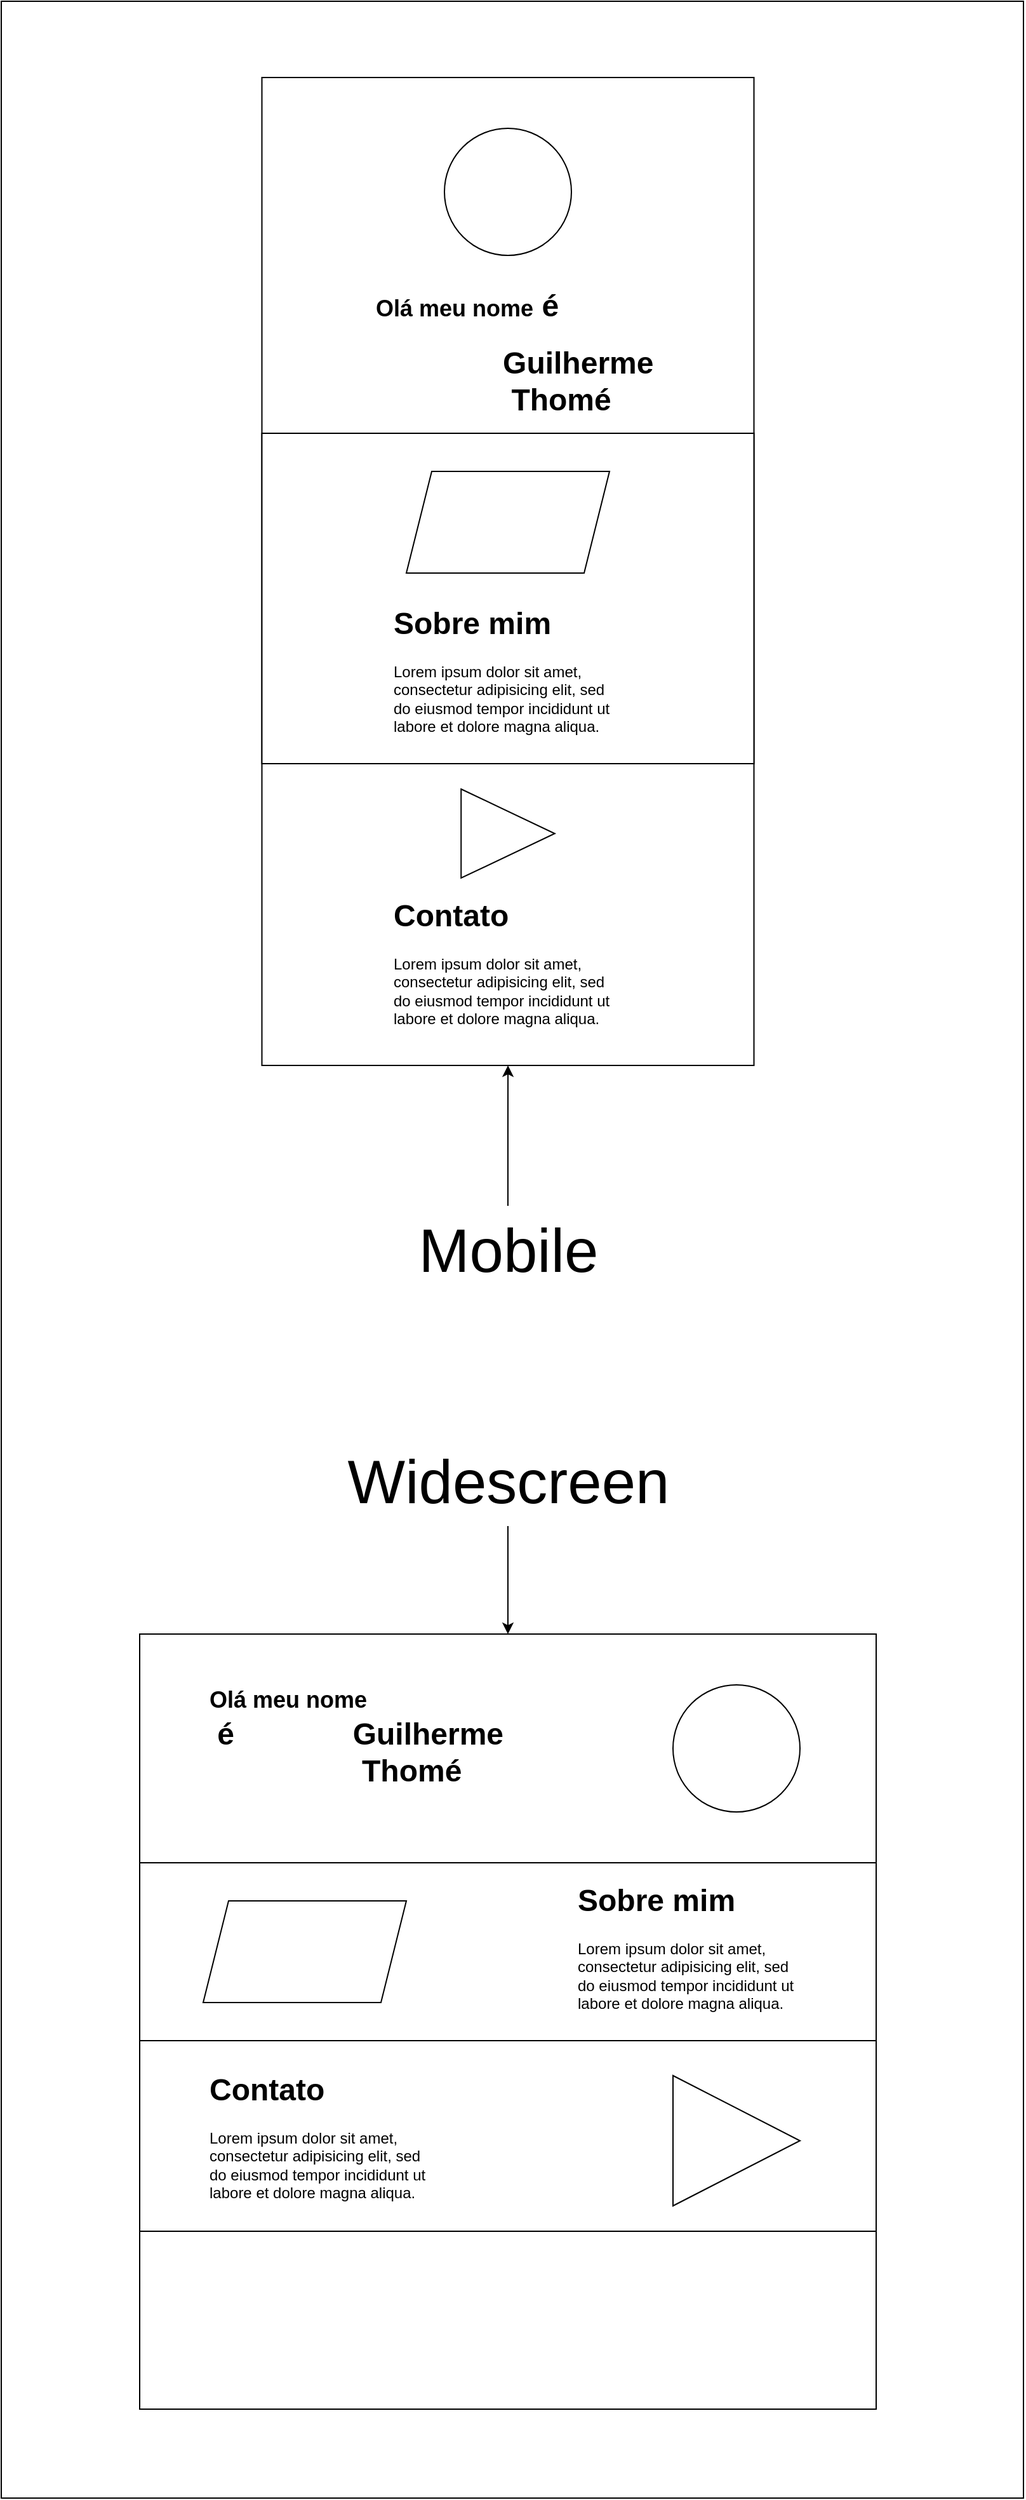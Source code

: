 <mxfile version="21.8.2" type="google">
  <diagram name="Página-1" id="m3YST1SfClhNRL1c8nwr">
    <mxGraphModel grid="1" page="1" gridSize="10" guides="1" tooltips="1" connect="1" arrows="1" fold="1" pageScale="1" pageWidth="827" pageHeight="1169" math="0" shadow="0">
      <root>
        <mxCell id="0" />
        <mxCell id="1" parent="0" />
        <mxCell id="jvSLYuEVAEuMC5ZaAQWm-18" value="" style="rounded=0;whiteSpace=wrap;html=1;rotation=90;direction=south;" vertex="1" parent="1">
          <mxGeometry x="-565" y="-550" width="1965" height="805" as="geometry" />
        </mxCell>
        <mxCell id="yDY7dXm-17AjWciMNViI-1" value="" style="whiteSpace=wrap;html=1;aspect=fixed;" vertex="1" parent="1">
          <mxGeometry x="124" y="155" width="580" height="580" as="geometry" />
        </mxCell>
        <mxCell id="yDY7dXm-17AjWciMNViI-2" value="" style="ellipse;whiteSpace=wrap;html=1;aspect=fixed;" vertex="1" parent="1">
          <mxGeometry x="544" y="195" width="100" height="100" as="geometry" />
        </mxCell>
        <mxCell id="yDY7dXm-17AjWciMNViI-3" value="&lt;h1&gt;&lt;font style=&quot;font-size: 18px;&quot;&gt;Olá meu nome&lt;/font&gt;&amp;nbsp; &amp;nbsp; &amp;nbsp; &amp;nbsp; &amp;nbsp; &amp;nbsp;&amp;nbsp;&lt;font style=&quot;background-color: initial; font-weight: normal; font-size: 22px;&quot;&gt;&amp;nbsp; &amp;nbsp; &amp;nbsp;&lt;/font&gt;é&amp;nbsp; &amp;nbsp; &amp;nbsp; &amp;nbsp; &amp;nbsp; &amp;nbsp; &amp;nbsp; Guilherme&amp;nbsp; &amp;nbsp; &amp;nbsp; &amp;nbsp; &amp;nbsp; &amp;nbsp; &amp;nbsp; &amp;nbsp; &amp;nbsp; &amp;nbsp; &amp;nbsp; Thomé&lt;/h1&gt;&lt;div&gt;&lt;br&gt;&lt;/div&gt;" style="text;html=1;strokeColor=none;fillColor=none;spacing=5;spacingTop=-20;whiteSpace=wrap;overflow=hidden;rounded=0;" vertex="1" parent="1">
          <mxGeometry x="174" y="185" width="260" height="140" as="geometry" />
        </mxCell>
        <mxCell id="yDY7dXm-17AjWciMNViI-4" value="" style="rounded=0;whiteSpace=wrap;html=1;" vertex="1" parent="1">
          <mxGeometry x="124" y="335" width="580" height="140" as="geometry" />
        </mxCell>
        <mxCell id="yDY7dXm-17AjWciMNViI-10" value="" style="shape=parallelogram;perimeter=parallelogramPerimeter;whiteSpace=wrap;html=1;fixedSize=1;" vertex="1" parent="1">
          <mxGeometry x="174" y="365" width="160" height="80" as="geometry" />
        </mxCell>
        <mxCell id="yDY7dXm-17AjWciMNViI-13" value="" style="rounded=1;whiteSpace=wrap;html=1;arcSize=0;" vertex="1" parent="1">
          <mxGeometry x="124" y="625" width="580" height="140" as="geometry" />
        </mxCell>
        <mxCell id="yDY7dXm-17AjWciMNViI-16" value="" style="triangle;whiteSpace=wrap;html=1;" vertex="1" parent="1">
          <mxGeometry x="544" y="502.5" width="100" height="102.5" as="geometry" />
        </mxCell>
        <mxCell id="jvSLYuEVAEuMC5ZaAQWm-1" value="&lt;h1&gt;Sobre mim&lt;/h1&gt;&lt;p&gt;Lorem ipsum dolor sit amet, consectetur adipisicing elit, sed do eiusmod tempor incididunt ut labore et dolore magna aliqua.&lt;/p&gt;" style="text;html=1;strokeColor=none;fillColor=none;spacing=5;spacingTop=-20;whiteSpace=wrap;overflow=hidden;rounded=0;" vertex="1" parent="1">
          <mxGeometry x="464" y="345" width="190" height="120" as="geometry" />
        </mxCell>
        <mxCell id="jvSLYuEVAEuMC5ZaAQWm-2" value="&lt;h1&gt;Contato&lt;/h1&gt;&lt;p&gt;Lorem ipsum dolor sit amet, consectetur adipisicing elit, sed do eiusmod tempor incididunt ut labore et dolore magna aliqua.&lt;/p&gt;" style="text;html=1;strokeColor=none;fillColor=none;spacing=5;spacingTop=-20;whiteSpace=wrap;overflow=hidden;rounded=0;" vertex="1" parent="1">
          <mxGeometry x="174" y="493.75" width="190" height="120" as="geometry" />
        </mxCell>
        <mxCell id="jvSLYuEVAEuMC5ZaAQWm-4" value="" style="edgeStyle=orthogonalEdgeStyle;rounded=0;orthogonalLoop=1;jettySize=auto;html=1;" edge="1" parent="1" source="jvSLYuEVAEuMC5ZaAQWm-3" target="yDY7dXm-17AjWciMNViI-1">
          <mxGeometry relative="1" as="geometry" />
        </mxCell>
        <mxCell id="jvSLYuEVAEuMC5ZaAQWm-3" value="Widescreen" style="text;html=1;align=center;verticalAlign=middle;resizable=0;points=[];autosize=1;strokeColor=none;fillColor=none;fontSize=48;" vertex="1" parent="1">
          <mxGeometry x="274" width="280" height="70" as="geometry" />
        </mxCell>
        <mxCell id="jvSLYuEVAEuMC5ZaAQWm-7" value="" style="rounded=0;whiteSpace=wrap;html=1;rotation=-180;" vertex="1" parent="1">
          <mxGeometry x="220.25" y="-1070" width="387.5" height="777.5" as="geometry" />
        </mxCell>
        <mxCell id="jvSLYuEVAEuMC5ZaAQWm-8" value="&lt;h1&gt;&lt;font style=&quot;font-size: 18px;&quot;&gt;Olá meu nome&lt;/font&gt;&amp;nbsp;é&amp;nbsp;&amp;nbsp;&lt;/h1&gt;&lt;h1&gt;&amp;nbsp; &amp;nbsp; &amp;nbsp; &amp;nbsp; &amp;nbsp; &amp;nbsp; &amp;nbsp; &amp;nbsp;Guilherme&amp;nbsp; &amp;nbsp; &amp;nbsp; &amp;nbsp; &amp;nbsp; &amp;nbsp; &amp;nbsp; &amp;nbsp; &amp;nbsp; &amp;nbsp; &amp;nbsp; Thomé&lt;/h1&gt;&lt;div&gt;&lt;br&gt;&lt;/div&gt;" style="text;html=1;strokeColor=none;fillColor=none;spacing=5;spacingTop=-20;whiteSpace=wrap;overflow=hidden;rounded=0;" vertex="1" parent="1">
          <mxGeometry x="305.25" y="-910" width="266.25" height="140" as="geometry" />
        </mxCell>
        <mxCell id="jvSLYuEVAEuMC5ZaAQWm-9" value="" style="ellipse;whiteSpace=wrap;html=1;aspect=fixed;" vertex="1" parent="1">
          <mxGeometry x="364" y="-1030" width="100" height="100" as="geometry" />
        </mxCell>
        <mxCell id="jvSLYuEVAEuMC5ZaAQWm-10" value="" style="rounded=1;whiteSpace=wrap;html=1;arcSize=0;" vertex="1" parent="1">
          <mxGeometry x="220.25" y="-790" width="387.5" height="260" as="geometry" />
        </mxCell>
        <mxCell id="jvSLYuEVAEuMC5ZaAQWm-11" value="" style="shape=parallelogram;perimeter=parallelogramPerimeter;whiteSpace=wrap;html=1;fixedSize=1;" vertex="1" parent="1">
          <mxGeometry x="334" y="-760" width="160" height="80" as="geometry" />
        </mxCell>
        <mxCell id="jvSLYuEVAEuMC5ZaAQWm-12" value="&lt;h1&gt;Sobre mim&lt;/h1&gt;&lt;p&gt;Lorem ipsum dolor sit amet, consectetur adipisicing elit, sed do eiusmod tempor incididunt ut labore et dolore magna aliqua.&lt;/p&gt;" style="text;html=1;strokeColor=none;fillColor=none;spacing=5;spacingTop=-20;whiteSpace=wrap;overflow=hidden;rounded=0;" vertex="1" parent="1">
          <mxGeometry x="319" y="-660" width="190" height="120" as="geometry" />
        </mxCell>
        <mxCell id="jvSLYuEVAEuMC5ZaAQWm-13" value="&lt;h1&gt;Contato&lt;/h1&gt;&lt;p&gt;Lorem ipsum dolor sit amet, consectetur adipisicing elit, sed do eiusmod tempor incididunt ut labore et dolore magna aliqua.&lt;/p&gt;" style="text;html=1;strokeColor=none;fillColor=none;spacing=5;spacingTop=-20;whiteSpace=wrap;overflow=hidden;rounded=0;" vertex="1" parent="1">
          <mxGeometry x="319" y="-430" width="190" height="120" as="geometry" />
        </mxCell>
        <mxCell id="jvSLYuEVAEuMC5ZaAQWm-14" value="" style="triangle;whiteSpace=wrap;html=1;" vertex="1" parent="1">
          <mxGeometry x="377.13" y="-510" width="73.75" height="70" as="geometry" />
        </mxCell>
        <mxCell id="jvSLYuEVAEuMC5ZaAQWm-16" value="" style="edgeStyle=orthogonalEdgeStyle;rounded=0;orthogonalLoop=1;jettySize=auto;html=1;" edge="1" parent="1" source="jvSLYuEVAEuMC5ZaAQWm-15" target="jvSLYuEVAEuMC5ZaAQWm-7">
          <mxGeometry relative="1" as="geometry" />
        </mxCell>
        <mxCell id="jvSLYuEVAEuMC5ZaAQWm-15" value="Mobile" style="text;html=1;align=center;verticalAlign=middle;resizable=0;points=[];autosize=1;strokeColor=none;fillColor=none;fontSize=48;" vertex="1" parent="1">
          <mxGeometry x="334.01" y="-182" width="160" height="70" as="geometry" />
        </mxCell>
      </root>
    </mxGraphModel>
  </diagram>
</mxfile>
